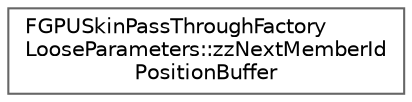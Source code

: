 digraph "Graphical Class Hierarchy"
{
 // INTERACTIVE_SVG=YES
 // LATEX_PDF_SIZE
  bgcolor="transparent";
  edge [fontname=Helvetica,fontsize=10,labelfontname=Helvetica,labelfontsize=10];
  node [fontname=Helvetica,fontsize=10,shape=box,height=0.2,width=0.4];
  rankdir="LR";
  Node0 [id="Node000000",label="FGPUSkinPassThroughFactory\lLooseParameters::zzNextMemberId\lPositionBuffer",height=0.2,width=0.4,color="grey40", fillcolor="white", style="filled",URL="$d5/d4e/structFGPUSkinPassThroughFactoryLooseParameters_1_1zzNextMemberIdPositionBuffer.html",tooltip=" "];
}

